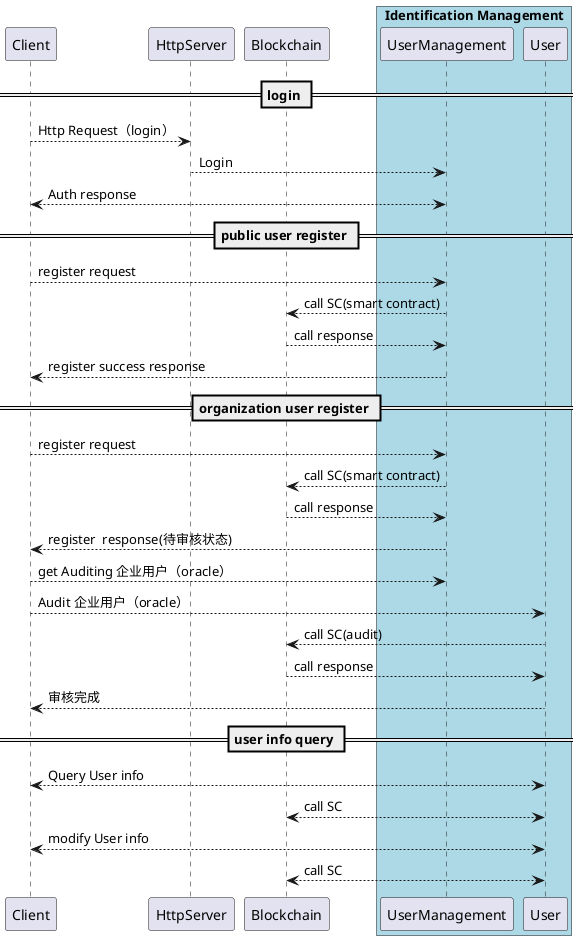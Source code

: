 @startuml



== login ==
Client --> HttpServer: Http Request（login）

HttpServer --> UserManagement:Login

Client<--->UserManagement: Auth response

==public user register ==

Client--->UserManagement: register request
UserManagement-->Blockchain: call SC(smart contract)

Blockchain--->UserManagement: call response

UserManagement--->Client: register success response

==organization user register ==

Client--->UserManagement: register request

UserManagement-->Blockchain: call SC(smart contract)

Blockchain--->UserManagement: call response

UserManagement--->Client: register  response(待审核状态)

Client--->UserManagement: get Auditing 企业用户（oracle）

Client---->User: Audit 企业用户（oracle）

User---->Blockchain: call SC(audit)

Blockchain---->User: call response

User--->Client: 审核完成

==user info query ==

Client<--->User: Query User info

User<--->Blockchain:call SC
Client<--->User: modify User info

User<--->Blockchain:call SC


box "Identification Management" #LightBlue
	participant UserManagement
	participant User
end box




@enduml